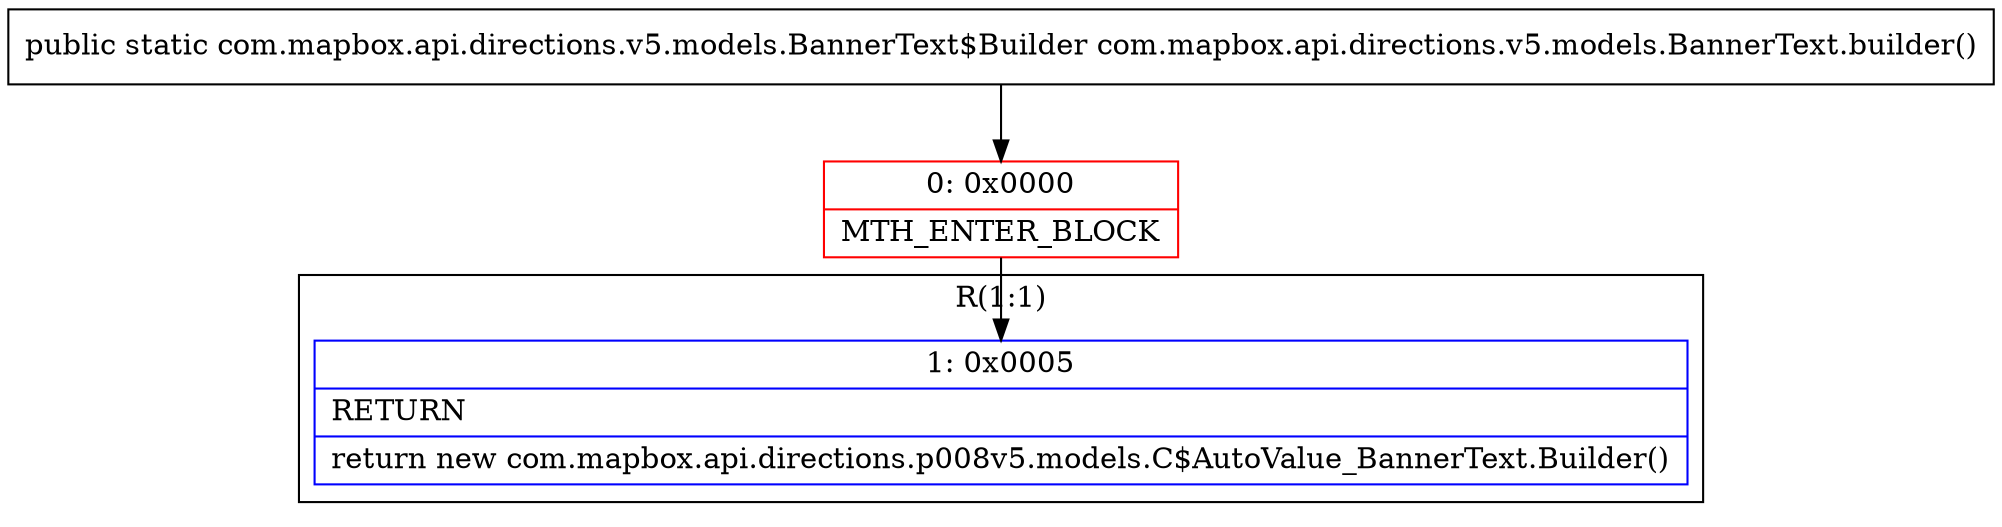 digraph "CFG forcom.mapbox.api.directions.v5.models.BannerText.builder()Lcom\/mapbox\/api\/directions\/v5\/models\/BannerText$Builder;" {
subgraph cluster_Region_1851241779 {
label = "R(1:1)";
node [shape=record,color=blue];
Node_1 [shape=record,label="{1\:\ 0x0005|RETURN\l|return new com.mapbox.api.directions.p008v5.models.C$AutoValue_BannerText.Builder()\l}"];
}
Node_0 [shape=record,color=red,label="{0\:\ 0x0000|MTH_ENTER_BLOCK\l}"];
MethodNode[shape=record,label="{public static com.mapbox.api.directions.v5.models.BannerText$Builder com.mapbox.api.directions.v5.models.BannerText.builder() }"];
MethodNode -> Node_0;
Node_0 -> Node_1;
}

